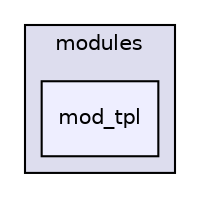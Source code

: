 digraph "leaf/modules/mod_tpl" {
  compound=true
  node [ fontsize="10", fontname="Helvetica"];
  edge [ labelfontsize="10", labelfontname="Helvetica"];
  subgraph clusterdir_071e6ab1f7f132df524d1bfe2744eaf2 {
    graph [ bgcolor="#ddddee", pencolor="black", label="modules" fontname="Helvetica", fontsize="10", URL="dir_071e6ab1f7f132df524d1bfe2744eaf2.html"]
  dir_c7947d68b2e39725f0a3f86f7560c07c [shape=box, label="mod_tpl", style="filled", fillcolor="#eeeeff", pencolor="black", URL="dir_c7947d68b2e39725f0a3f86f7560c07c.html"];
  }
}

